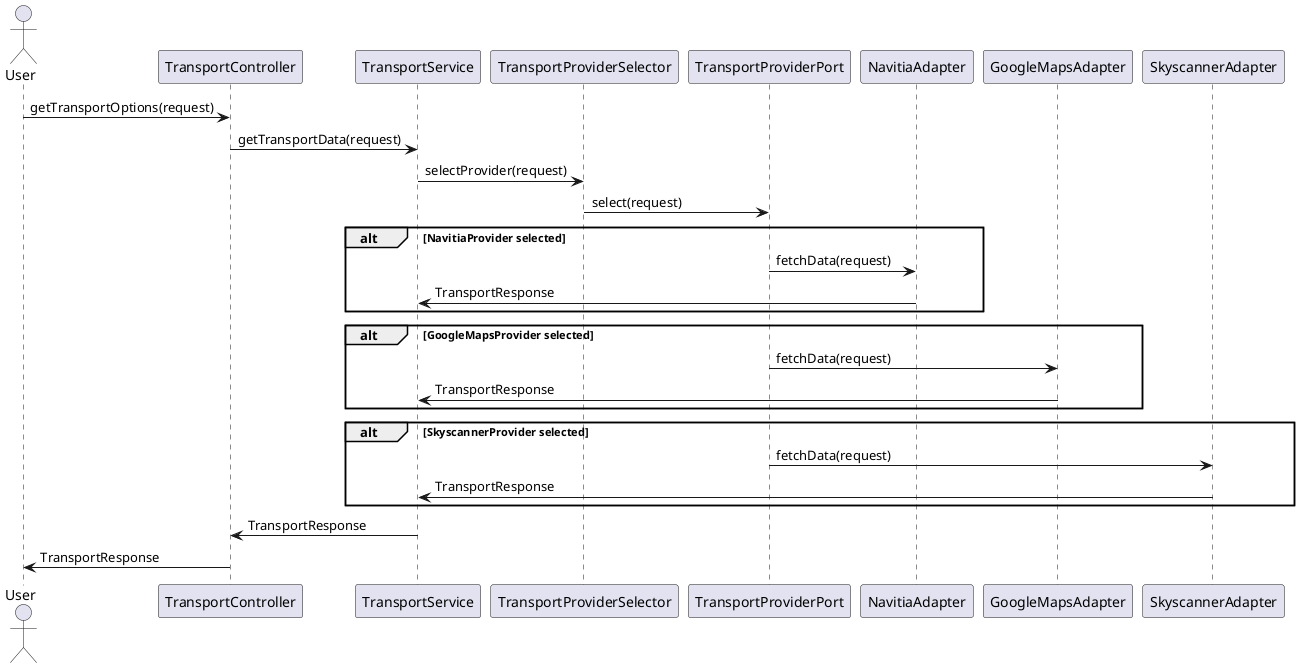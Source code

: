 @startuml

actor User
participant TransportController
participant TransportService
participant TransportProviderSelector
participant TransportProviderPort

participant NavitiaAdapter
participant GoogleMapsAdapter
participant SkyscannerAdapter

User -> TransportController: getTransportOptions(request)
TransportController -> TransportService: getTransportData(request)
TransportService -> TransportProviderSelector: selectProvider(request)
TransportProviderSelector -> TransportProviderPort: select(request)

alt NavitiaProvider selected
    TransportProviderPort -> NavitiaAdapter: fetchData(request)
    NavitiaAdapter -> TransportService: TransportResponse
end

alt GoogleMapsProvider selected
    TransportProviderPort -> GoogleMapsAdapter: fetchData(request)
    GoogleMapsAdapter -> TransportService: TransportResponse
end

alt SkyscannerProvider selected
    TransportProviderPort -> SkyscannerAdapter: fetchData(request)
    SkyscannerAdapter -> TransportService: TransportResponse
end

TransportService -> TransportController: TransportResponse
TransportController -> User: TransportResponse

@enduml
